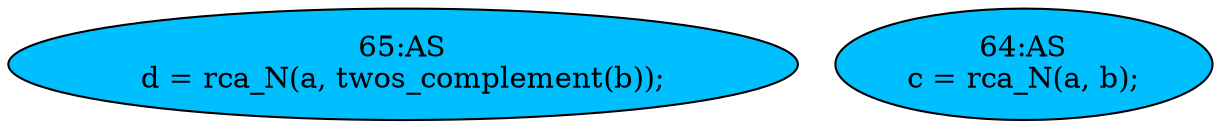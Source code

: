 strict digraph "compose( ,  )" {
	node [label="\N"];
	"65:AS"	 [ast="<pyverilog.vparser.ast.Assign object at 0x7f9421971090>",
		def_var="['d']",
		fillcolor=deepskyblue,
		label="65:AS
d = rca_N(a, twos_complement(b));",
		statements="[]",
		style=filled,
		typ=Assign,
		use_var="['rca_N', 'a', 'twos_complement', 'b']"];
	"64:AS"	 [ast="<pyverilog.vparser.ast.Assign object at 0x7f9421976510>",
		def_var="['c']",
		fillcolor=deepskyblue,
		label="64:AS
c = rca_N(a, b);",
		statements="[]",
		style=filled,
		typ=Assign,
		use_var="['rca_N', 'a', 'b']"];
}
